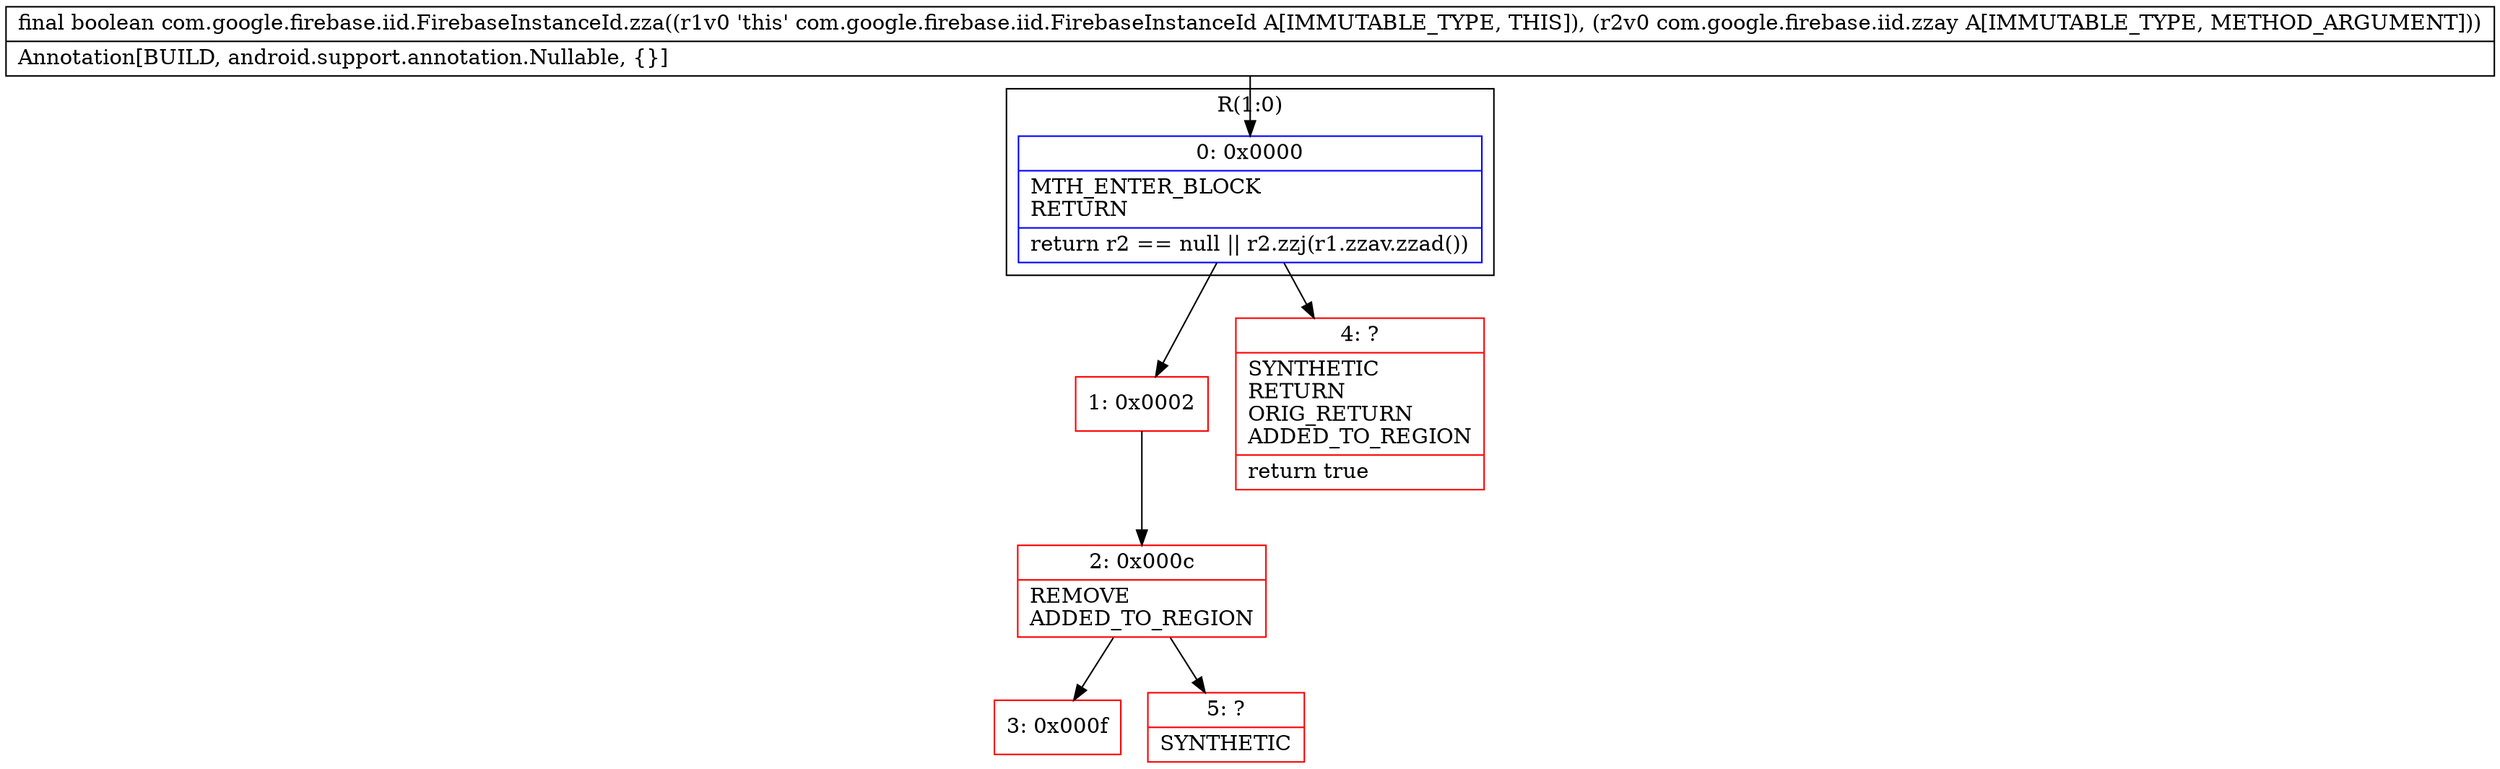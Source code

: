 digraph "CFG forcom.google.firebase.iid.FirebaseInstanceId.zza(Lcom\/google\/firebase\/iid\/zzay;)Z" {
subgraph cluster_Region_465586972 {
label = "R(1:0)";
node [shape=record,color=blue];
Node_0 [shape=record,label="{0\:\ 0x0000|MTH_ENTER_BLOCK\lRETURN\l|return r2 == null \|\| r2.zzj(r1.zzav.zzad())\l}"];
}
Node_1 [shape=record,color=red,label="{1\:\ 0x0002}"];
Node_2 [shape=record,color=red,label="{2\:\ 0x000c|REMOVE\lADDED_TO_REGION\l}"];
Node_3 [shape=record,color=red,label="{3\:\ 0x000f}"];
Node_4 [shape=record,color=red,label="{4\:\ ?|SYNTHETIC\lRETURN\lORIG_RETURN\lADDED_TO_REGION\l|return true\l}"];
Node_5 [shape=record,color=red,label="{5\:\ ?|SYNTHETIC\l}"];
MethodNode[shape=record,label="{final boolean com.google.firebase.iid.FirebaseInstanceId.zza((r1v0 'this' com.google.firebase.iid.FirebaseInstanceId A[IMMUTABLE_TYPE, THIS]), (r2v0 com.google.firebase.iid.zzay A[IMMUTABLE_TYPE, METHOD_ARGUMENT]))  | Annotation[BUILD, android.support.annotation.Nullable, \{\}]\l}"];
MethodNode -> Node_0;
Node_0 -> Node_1;
Node_0 -> Node_4;
Node_1 -> Node_2;
Node_2 -> Node_3;
Node_2 -> Node_5;
}

